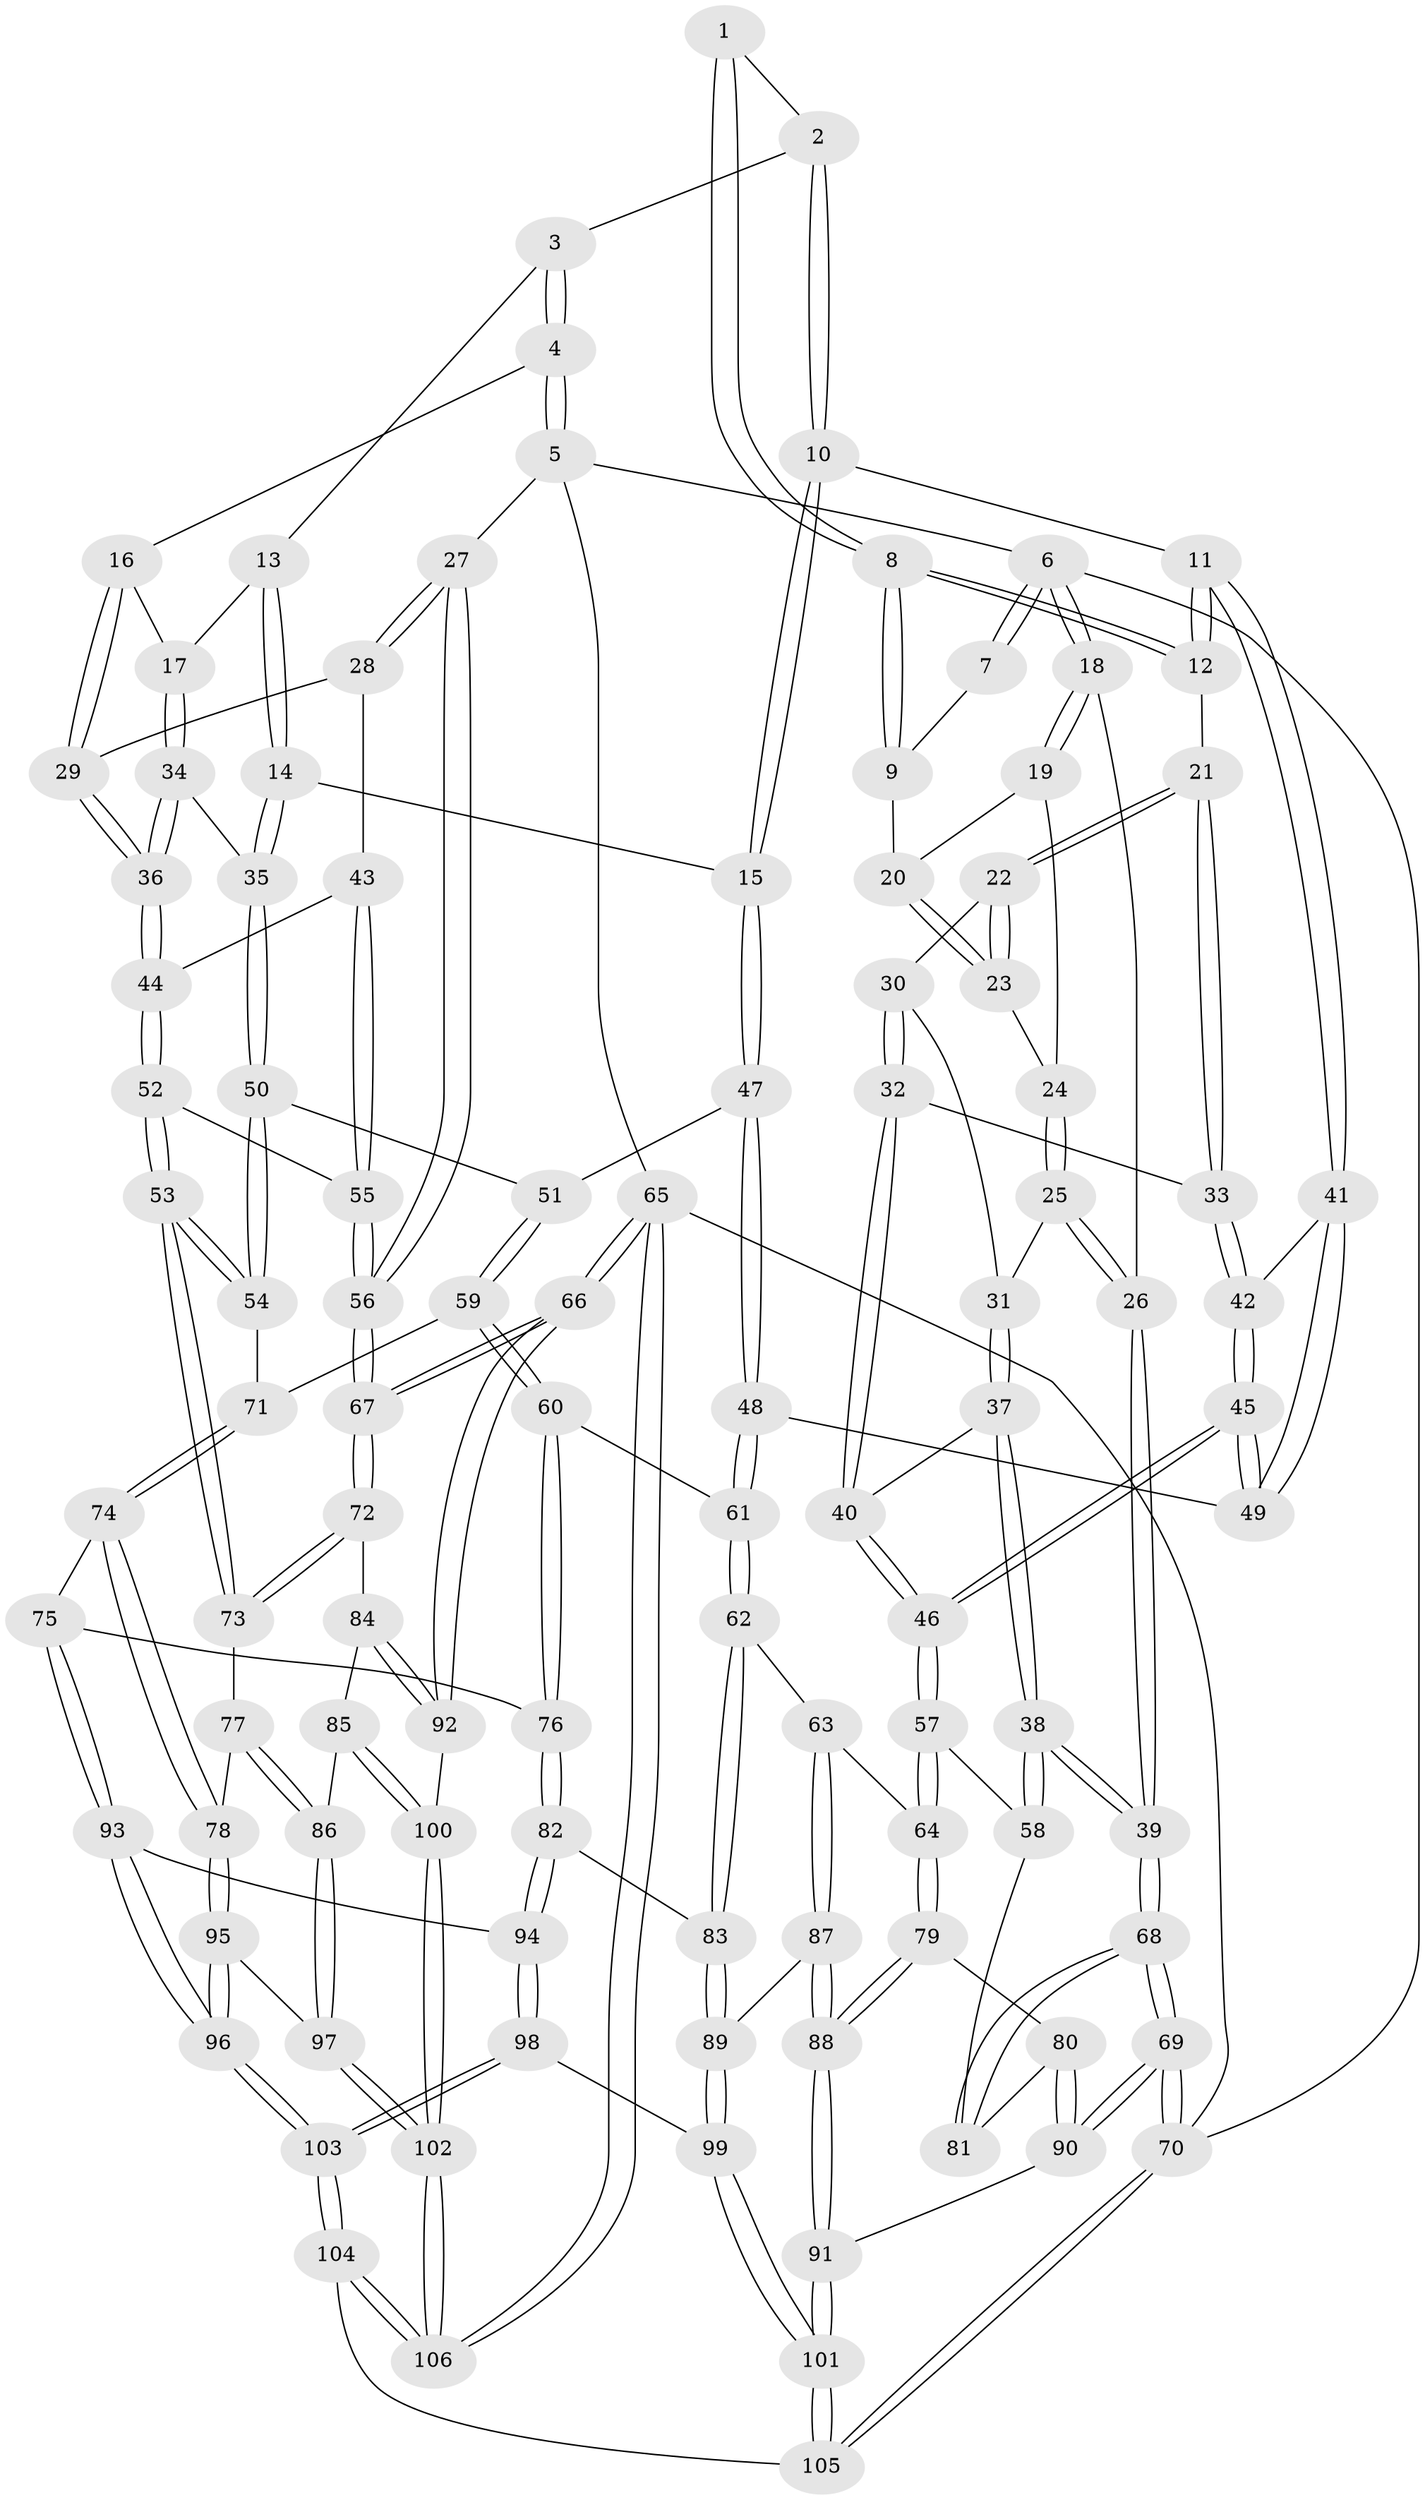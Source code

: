 // Generated by graph-tools (version 1.1) at 2025/27/03/09/25 03:27:14]
// undirected, 106 vertices, 262 edges
graph export_dot {
graph [start="1"]
  node [color=gray90,style=filled];
  1 [pos="+0.40706650926786786+0"];
  2 [pos="+0.6503729078174778+0"];
  3 [pos="+0.7359452180570542+0"];
  4 [pos="+1+0"];
  5 [pos="+1+0"];
  6 [pos="+0+0"];
  7 [pos="+0.2646914544088486+0"];
  8 [pos="+0.33685840089369923+0.10161701245009637"];
  9 [pos="+0.16623747646430806+0.12284711102068621"];
  10 [pos="+0.5193108437631152+0.24503743629478897"];
  11 [pos="+0.41757826323188013+0.2354501470947999"];
  12 [pos="+0.36809606838851316+0.2047717951506305"];
  13 [pos="+0.720621554379706+0.0960508052662952"];
  14 [pos="+0.5816743757919255+0.30373424802510324"];
  15 [pos="+0.5758644681248661+0.30268276955209766"];
  16 [pos="+0.8177001480753464+0.20930695255030163"];
  17 [pos="+0.7470515447916647+0.23592901914555464"];
  18 [pos="+0+0"];
  19 [pos="+0+0"];
  20 [pos="+0.15641903550279426+0.12792094660350678"];
  21 [pos="+0.3463916386695528+0.2181494077001793"];
  22 [pos="+0.14733037535757415+0.19792159224780825"];
  23 [pos="+0.14602770702512685+0.19358752301459642"];
  24 [pos="+0.057927870762164844+0.19451505392844703"];
  25 [pos="+0.000271242893059334+0.24946654305927926"];
  26 [pos="+0+0.29955069127644945"];
  27 [pos="+1+0.028818032678346876"];
  28 [pos="+0.9269294386967633+0.27498431529557754"];
  29 [pos="+0.8909966783623167+0.2776016123198646"];
  30 [pos="+0.14772285222872072+0.22114736155897108"];
  31 [pos="+0.09254898077394665+0.28169659495599414"];
  32 [pos="+0.21357565747343688+0.3000364475383744"];
  33 [pos="+0.255391067459374+0.3058165710136356"];
  34 [pos="+0.7116658986328577+0.3296579338439272"];
  35 [pos="+0.6498798497796734+0.32917511102084024"];
  36 [pos="+0.7420061711323782+0.34955000232293254"];
  37 [pos="+0.08807043923896193+0.39601867690145764"];
  38 [pos="+0+0.5041436819732215"];
  39 [pos="+0+0.5063344066617378"];
  40 [pos="+0.12037048160746609+0.39861421183485285"];
  41 [pos="+0.3715044120777925+0.3964705177413588"];
  42 [pos="+0.26159125522381405+0.32453007080675766"];
  43 [pos="+0.9017762561948878+0.4200215724046831"];
  44 [pos="+0.7619775071250187+0.3835887977120956"];
  45 [pos="+0.23991920504212746+0.475141790661834"];
  46 [pos="+0.23689625307293732+0.4788644827056628"];
  47 [pos="+0.4987375720015301+0.43629539044420834"];
  48 [pos="+0.43613232510272104+0.45649317820607616"];
  49 [pos="+0.37261875858220056+0.4051787320453967"];
  50 [pos="+0.6240311526546498+0.5553805502012397"];
  51 [pos="+0.5238253045829707+0.46701568691017226"];
  52 [pos="+0.7579794205740454+0.5587235239899825"];
  53 [pos="+0.749287976244861+0.5784568367068983"];
  54 [pos="+0.6272909623389932+0.5627269522812384"];
  55 [pos="+0.9402226266564223+0.466043118896743"];
  56 [pos="+1+0.5489623730078558"];
  57 [pos="+0.24193460815334603+0.5625503495954582"];
  58 [pos="+0.15240940635813938+0.593888935591054"];
  59 [pos="+0.484340550557571+0.5993163178294543"];
  60 [pos="+0.4201761169107928+0.6110176596063381"];
  61 [pos="+0.390345757234209+0.599248963427152"];
  62 [pos="+0.3784710104423151+0.6027022430155988"];
  63 [pos="+0.3198135298658485+0.6129293850965181"];
  64 [pos="+0.30269381470090606+0.607367845297304"];
  65 [pos="+1+1"];
  66 [pos="+1+0.872967220705905"];
  67 [pos="+1+0.5786370588139348"];
  68 [pos="+0+0.8105760460444554"];
  69 [pos="+0+0.8500076515583981"];
  70 [pos="+0+1"];
  71 [pos="+0.5929864865785516+0.5964323747391095"];
  72 [pos="+0.8219799509514244+0.6391550318956396"];
  73 [pos="+0.7546145505008669+0.5880889249886859"];
  74 [pos="+0.5807099176319693+0.7273647116793447"];
  75 [pos="+0.5269792349408252+0.7366120764741846"];
  76 [pos="+0.48991563727744086+0.7294320232550064"];
  77 [pos="+0.7098020449134563+0.6829686611418235"];
  78 [pos="+0.581706644468102+0.7281822988840951"];
  79 [pos="+0.23223411602397603+0.708194880149588"];
  80 [pos="+0.16198129319976828+0.738804027276293"];
  81 [pos="+0.13413884325461894+0.686478976866879"];
  82 [pos="+0.4564769522244831+0.7603930497617302"];
  83 [pos="+0.4137164774979838+0.7717342534479291"];
  84 [pos="+0.8330502113047781+0.728091988785388"];
  85 [pos="+0.7845041334263925+0.7836644763161681"];
  86 [pos="+0.7136373808937821+0.7930164360107934"];
  87 [pos="+0.3309549299820962+0.785791133510462"];
  88 [pos="+0.2763370521158664+0.8450551944024578"];
  89 [pos="+0.3869733088667941+0.7878144474725595"];
  90 [pos="+0.14944397358668132+0.8653764738003236"];
  91 [pos="+0.2358842802191639+0.9124602439938155"];
  92 [pos="+1+0.857639983636539"];
  93 [pos="+0.5150577512908707+0.8257898089438932"];
  94 [pos="+0.4732581387259616+0.8385336791205393"];
  95 [pos="+0.6369834295747248+0.8108616779590218"];
  96 [pos="+0.5918116817554954+0.880436699195587"];
  97 [pos="+0.6925247410604787+0.8090988986666044"];
  98 [pos="+0.4633952807125657+0.8530804735878519"];
  99 [pos="+0.4306977031431944+0.8571644776894799"];
  100 [pos="+0.8484373380468732+0.9020152626340199"];
  101 [pos="+0.2958363415628533+1"];
  102 [pos="+0.7683833157612817+0.9726006385789626"];
  103 [pos="+0.5652940882319942+1"];
  104 [pos="+0.5670565870218761+1"];
  105 [pos="+0.3348928245307045+1"];
  106 [pos="+0.6611729213649068+1"];
  1 -- 2;
  1 -- 8;
  1 -- 8;
  2 -- 3;
  2 -- 10;
  2 -- 10;
  3 -- 4;
  3 -- 4;
  3 -- 13;
  4 -- 5;
  4 -- 5;
  4 -- 16;
  5 -- 6;
  5 -- 27;
  5 -- 65;
  6 -- 7;
  6 -- 7;
  6 -- 18;
  6 -- 18;
  6 -- 70;
  7 -- 9;
  8 -- 9;
  8 -- 9;
  8 -- 12;
  8 -- 12;
  9 -- 20;
  10 -- 11;
  10 -- 15;
  10 -- 15;
  11 -- 12;
  11 -- 12;
  11 -- 41;
  11 -- 41;
  12 -- 21;
  13 -- 14;
  13 -- 14;
  13 -- 17;
  14 -- 15;
  14 -- 35;
  14 -- 35;
  15 -- 47;
  15 -- 47;
  16 -- 17;
  16 -- 29;
  16 -- 29;
  17 -- 34;
  17 -- 34;
  18 -- 19;
  18 -- 19;
  18 -- 26;
  19 -- 20;
  19 -- 24;
  20 -- 23;
  20 -- 23;
  21 -- 22;
  21 -- 22;
  21 -- 33;
  21 -- 33;
  22 -- 23;
  22 -- 23;
  22 -- 30;
  23 -- 24;
  24 -- 25;
  24 -- 25;
  25 -- 26;
  25 -- 26;
  25 -- 31;
  26 -- 39;
  26 -- 39;
  27 -- 28;
  27 -- 28;
  27 -- 56;
  27 -- 56;
  28 -- 29;
  28 -- 43;
  29 -- 36;
  29 -- 36;
  30 -- 31;
  30 -- 32;
  30 -- 32;
  31 -- 37;
  31 -- 37;
  32 -- 33;
  32 -- 40;
  32 -- 40;
  33 -- 42;
  33 -- 42;
  34 -- 35;
  34 -- 36;
  34 -- 36;
  35 -- 50;
  35 -- 50;
  36 -- 44;
  36 -- 44;
  37 -- 38;
  37 -- 38;
  37 -- 40;
  38 -- 39;
  38 -- 39;
  38 -- 58;
  38 -- 58;
  39 -- 68;
  39 -- 68;
  40 -- 46;
  40 -- 46;
  41 -- 42;
  41 -- 49;
  41 -- 49;
  42 -- 45;
  42 -- 45;
  43 -- 44;
  43 -- 55;
  43 -- 55;
  44 -- 52;
  44 -- 52;
  45 -- 46;
  45 -- 46;
  45 -- 49;
  45 -- 49;
  46 -- 57;
  46 -- 57;
  47 -- 48;
  47 -- 48;
  47 -- 51;
  48 -- 49;
  48 -- 61;
  48 -- 61;
  50 -- 51;
  50 -- 54;
  50 -- 54;
  51 -- 59;
  51 -- 59;
  52 -- 53;
  52 -- 53;
  52 -- 55;
  53 -- 54;
  53 -- 54;
  53 -- 73;
  53 -- 73;
  54 -- 71;
  55 -- 56;
  55 -- 56;
  56 -- 67;
  56 -- 67;
  57 -- 58;
  57 -- 64;
  57 -- 64;
  58 -- 81;
  59 -- 60;
  59 -- 60;
  59 -- 71;
  60 -- 61;
  60 -- 76;
  60 -- 76;
  61 -- 62;
  61 -- 62;
  62 -- 63;
  62 -- 83;
  62 -- 83;
  63 -- 64;
  63 -- 87;
  63 -- 87;
  64 -- 79;
  64 -- 79;
  65 -- 66;
  65 -- 66;
  65 -- 106;
  65 -- 106;
  65 -- 70;
  66 -- 67;
  66 -- 67;
  66 -- 92;
  66 -- 92;
  67 -- 72;
  67 -- 72;
  68 -- 69;
  68 -- 69;
  68 -- 81;
  68 -- 81;
  69 -- 70;
  69 -- 70;
  69 -- 90;
  69 -- 90;
  70 -- 105;
  70 -- 105;
  71 -- 74;
  71 -- 74;
  72 -- 73;
  72 -- 73;
  72 -- 84;
  73 -- 77;
  74 -- 75;
  74 -- 78;
  74 -- 78;
  75 -- 76;
  75 -- 93;
  75 -- 93;
  76 -- 82;
  76 -- 82;
  77 -- 78;
  77 -- 86;
  77 -- 86;
  78 -- 95;
  78 -- 95;
  79 -- 80;
  79 -- 88;
  79 -- 88;
  80 -- 81;
  80 -- 90;
  80 -- 90;
  82 -- 83;
  82 -- 94;
  82 -- 94;
  83 -- 89;
  83 -- 89;
  84 -- 85;
  84 -- 92;
  84 -- 92;
  85 -- 86;
  85 -- 100;
  85 -- 100;
  86 -- 97;
  86 -- 97;
  87 -- 88;
  87 -- 88;
  87 -- 89;
  88 -- 91;
  88 -- 91;
  89 -- 99;
  89 -- 99;
  90 -- 91;
  91 -- 101;
  91 -- 101;
  92 -- 100;
  93 -- 94;
  93 -- 96;
  93 -- 96;
  94 -- 98;
  94 -- 98;
  95 -- 96;
  95 -- 96;
  95 -- 97;
  96 -- 103;
  96 -- 103;
  97 -- 102;
  97 -- 102;
  98 -- 99;
  98 -- 103;
  98 -- 103;
  99 -- 101;
  99 -- 101;
  100 -- 102;
  100 -- 102;
  101 -- 105;
  101 -- 105;
  102 -- 106;
  102 -- 106;
  103 -- 104;
  103 -- 104;
  104 -- 105;
  104 -- 106;
  104 -- 106;
}
